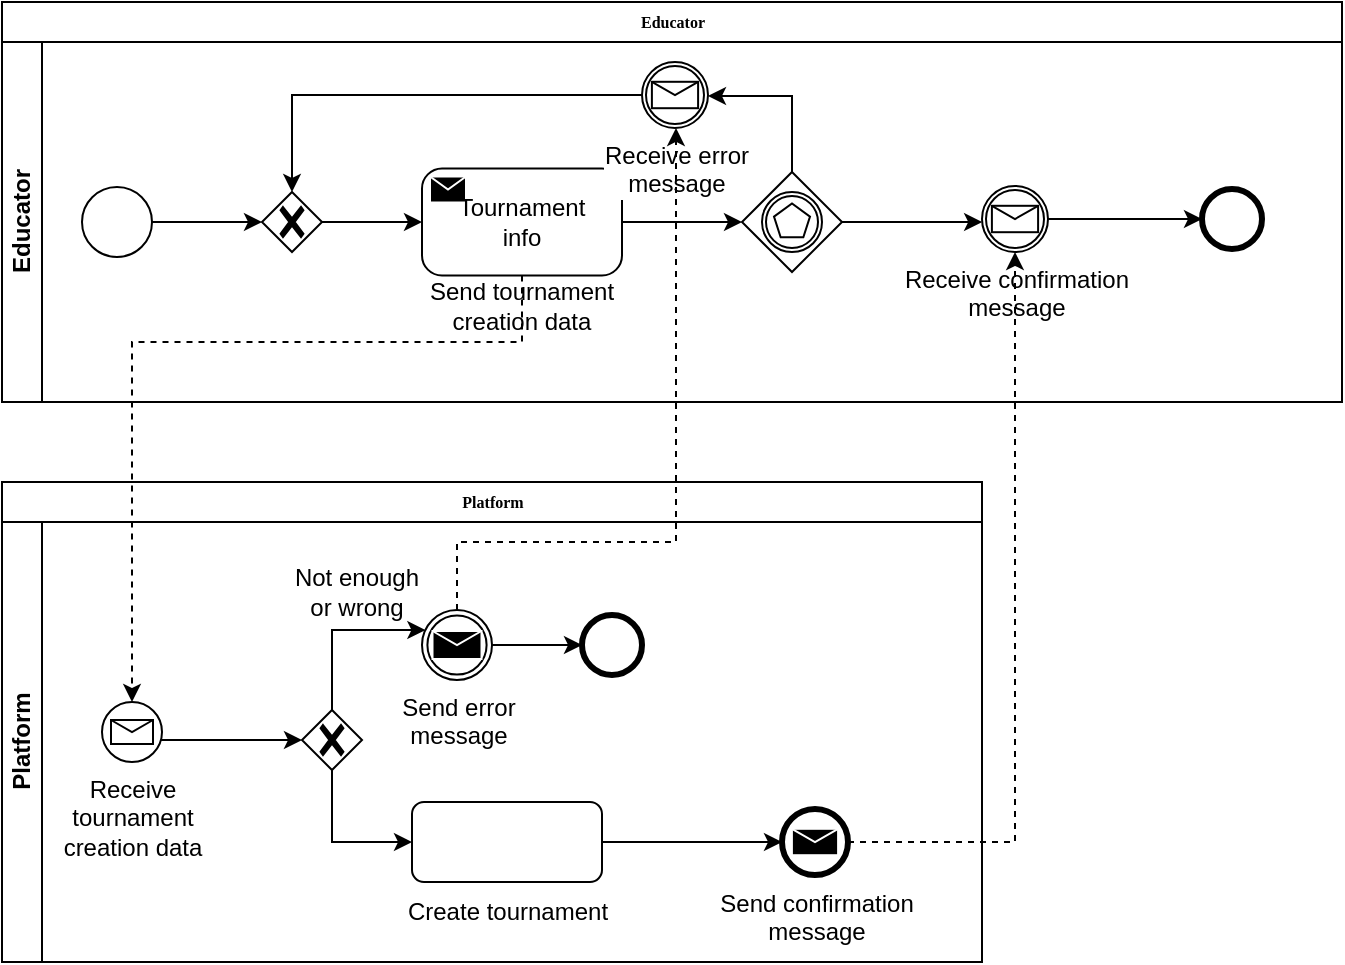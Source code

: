 <mxfile version="21.0.2" type="device"><diagram name="Page-1" id="c7488fd3-1785-93aa-aadb-54a6760d102a"><mxGraphModel dx="1110" dy="624" grid="1" gridSize="10" guides="1" tooltips="1" connect="1" arrows="1" fold="1" page="1" pageScale="1" pageWidth="1100" pageHeight="850" background="none" math="0" shadow="0"><root><mxCell id="0"/><mxCell id="1" parent="0"/><mxCell id="CDbokZhid0h3c1UekMTh-214" value="Educator" style="swimlane;html=1;childLayout=stackLayout;horizontal=1;startSize=20;horizontalStack=0;rounded=0;shadow=0;labelBackgroundColor=none;strokeWidth=1;fontFamily=Verdana;fontSize=8;align=center;" parent="1" vertex="1"><mxGeometry x="60" y="140" width="670" height="200" as="geometry"/></mxCell><mxCell id="CDbokZhid0h3c1UekMTh-215" value="Educator" style="swimlane;html=1;startSize=20;horizontal=0;" parent="CDbokZhid0h3c1UekMTh-214" vertex="1"><mxGeometry y="20" width="670" height="180" as="geometry"/></mxCell><mxCell id="CDbokZhid0h3c1UekMTh-418" style="edgeStyle=orthogonalEdgeStyle;rounded=0;orthogonalLoop=1;jettySize=auto;html=1;entryX=0;entryY=0.5;entryDx=0;entryDy=0;entryPerimeter=0;" parent="CDbokZhid0h3c1UekMTh-215" source="CDbokZhid0h3c1UekMTh-304" target="CDbokZhid0h3c1UekMTh-417" edge="1"><mxGeometry relative="1" as="geometry"/></mxCell><mxCell id="CDbokZhid0h3c1UekMTh-304" value="" style="points=[[0.145,0.145,0],[0.5,0,0],[0.855,0.145,0],[1,0.5,0],[0.855,0.855,0],[0.5,1,0],[0.145,0.855,0],[0,0.5,0]];shape=mxgraph.bpmn.event;html=1;verticalLabelPosition=bottom;labelBackgroundColor=#ffffff;verticalAlign=top;align=center;perimeter=ellipsePerimeter;outlineConnect=0;aspect=fixed;outline=standard;symbol=general;" parent="CDbokZhid0h3c1UekMTh-215" vertex="1"><mxGeometry x="40" y="72.5" width="35" height="35" as="geometry"/></mxCell><mxCell id="CDbokZhid0h3c1UekMTh-419" style="edgeStyle=orthogonalEdgeStyle;rounded=0;orthogonalLoop=1;jettySize=auto;html=1;entryX=0;entryY=0.5;entryDx=0;entryDy=0;entryPerimeter=0;" parent="CDbokZhid0h3c1UekMTh-215" source="CDbokZhid0h3c1UekMTh-417" edge="1"><mxGeometry relative="1" as="geometry"><mxPoint x="210" y="90" as="targetPoint"/></mxGeometry></mxCell><mxCell id="CDbokZhid0h3c1UekMTh-417" value="" style="points=[[0.25,0.25,0],[0.5,0,0],[0.75,0.25,0],[1,0.5,0],[0.75,0.75,0],[0.5,1,0],[0.25,0.75,0],[0,0.5,0]];shape=mxgraph.bpmn.gateway2;html=1;verticalLabelPosition=bottom;labelBackgroundColor=#ffffff;verticalAlign=top;align=center;perimeter=rhombusPerimeter;outlineConnect=0;outline=none;symbol=none;gwType=exclusive;" parent="CDbokZhid0h3c1UekMTh-215" vertex="1"><mxGeometry x="130" y="75" width="30" height="30" as="geometry"/></mxCell><mxCell id="CDbokZhid0h3c1UekMTh-427" style="edgeStyle=orthogonalEdgeStyle;rounded=0;orthogonalLoop=1;jettySize=auto;html=1;entryX=0;entryY=0.5;entryDx=0;entryDy=0;entryPerimeter=0;" parent="CDbokZhid0h3c1UekMTh-215" source="CDbokZhid0h3c1UekMTh-420" target="CDbokZhid0h3c1UekMTh-387" edge="1"><mxGeometry relative="1" as="geometry"/></mxCell><mxCell id="CDbokZhid0h3c1UekMTh-420" value="&lt;div&gt;Tournament &lt;br&gt;&lt;/div&gt;&lt;div&gt;info&lt;br&gt;&lt;/div&gt;" style="points=[[0.25,0,0],[0.5,0,0],[0.75,0,0],[1,0.25,0],[1,0.5,0],[1,0.75,0],[0.75,1,0],[0.5,1,0],[0.25,1,0],[0,0.75,0],[0,0.5,0],[0,0.25,0]];shape=mxgraph.bpmn.task;whiteSpace=wrap;rectStyle=rounded;size=10;html=1;container=1;expand=0;collapsible=0;taskMarker=send;" parent="CDbokZhid0h3c1UekMTh-215" vertex="1"><mxGeometry x="210" y="63.25" width="100" height="53.5" as="geometry"/></mxCell><mxCell id="CDbokZhid0h3c1UekMTh-421" value="Send tournament creation data" style="text;html=1;strokeColor=none;fillColor=none;align=center;verticalAlign=middle;whiteSpace=wrap;rounded=0;" parent="CDbokZhid0h3c1UekMTh-215" vertex="1"><mxGeometry x="205" y="116.75" width="110" height="30" as="geometry"/></mxCell><mxCell id="CDbokZhid0h3c1UekMTh-430" style="edgeStyle=orthogonalEdgeStyle;rounded=0;orthogonalLoop=1;jettySize=auto;html=1;" parent="CDbokZhid0h3c1UekMTh-215" source="CDbokZhid0h3c1UekMTh-387" target="CDbokZhid0h3c1UekMTh-389" edge="1"><mxGeometry relative="1" as="geometry"><Array as="points"><mxPoint x="395" y="27"/></Array></mxGeometry></mxCell><mxCell id="CDbokZhid0h3c1UekMTh-445" style="edgeStyle=orthogonalEdgeStyle;rounded=0;orthogonalLoop=1;jettySize=auto;html=1;" parent="CDbokZhid0h3c1UekMTh-215" source="CDbokZhid0h3c1UekMTh-387" target="CDbokZhid0h3c1UekMTh-444" edge="1"><mxGeometry relative="1" as="geometry"><Array as="points"><mxPoint x="440" y="90"/><mxPoint x="440" y="90"/></Array></mxGeometry></mxCell><mxCell id="CDbokZhid0h3c1UekMTh-387" value="" style="points=[[0.25,0.25,0],[0.5,0,0],[0.75,0.25,0],[1,0.5,0],[0.75,0.75,0],[0.5,1,0],[0.25,0.75,0],[0,0.5,0]];shape=mxgraph.bpmn.gateway2;html=1;verticalLabelPosition=bottom;labelBackgroundColor=#ffffff;verticalAlign=top;align=center;perimeter=rhombusPerimeter;outlineConnect=0;outline=catching;symbol=multiple;" parent="CDbokZhid0h3c1UekMTh-215" vertex="1"><mxGeometry x="370" y="65" width="50" height="50" as="geometry"/></mxCell><mxCell id="CDbokZhid0h3c1UekMTh-431" style="edgeStyle=orthogonalEdgeStyle;rounded=0;orthogonalLoop=1;jettySize=auto;html=1;" parent="CDbokZhid0h3c1UekMTh-215" source="CDbokZhid0h3c1UekMTh-389" target="CDbokZhid0h3c1UekMTh-417" edge="1"><mxGeometry relative="1" as="geometry"/></mxCell><mxCell id="CDbokZhid0h3c1UekMTh-389" value="&lt;div&gt;Receive error &lt;br&gt;&lt;/div&gt;&lt;div&gt;message&lt;br&gt;&lt;/div&gt;" style="points=[[0.145,0.145,0],[0.5,0,0],[0.855,0.145,0],[1,0.5,0],[0.855,0.855,0],[0.5,1,0],[0.145,0.855,0],[0,0.5,0]];shape=mxgraph.bpmn.event;html=1;verticalLabelPosition=bottom;labelBackgroundColor=#ffffff;verticalAlign=top;align=center;perimeter=ellipsePerimeter;outlineConnect=0;aspect=fixed;outline=catching;symbol=message;" parent="CDbokZhid0h3c1UekMTh-215" vertex="1"><mxGeometry x="320" y="10" width="33" height="33" as="geometry"/></mxCell><mxCell id="CDbokZhid0h3c1UekMTh-446" style="edgeStyle=orthogonalEdgeStyle;rounded=0;orthogonalLoop=1;jettySize=auto;html=1;entryX=0;entryY=0.5;entryDx=0;entryDy=0;entryPerimeter=0;" parent="CDbokZhid0h3c1UekMTh-215" source="CDbokZhid0h3c1UekMTh-444" target="CDbokZhid0h3c1UekMTh-407" edge="1"><mxGeometry relative="1" as="geometry"/></mxCell><mxCell id="CDbokZhid0h3c1UekMTh-444" value="&lt;div&gt;Receive confirmation&lt;/div&gt;&lt;div&gt;message&lt;br&gt;&lt;/div&gt;" style="points=[[0.145,0.145,0],[0.5,0,0],[0.855,0.145,0],[1,0.5,0],[0.855,0.855,0],[0.5,1,0],[0.145,0.855,0],[0,0.5,0]];shape=mxgraph.bpmn.event;html=1;verticalLabelPosition=bottom;labelBackgroundColor=#ffffff;verticalAlign=top;align=center;perimeter=ellipsePerimeter;outlineConnect=0;aspect=fixed;outline=catching;symbol=message;" parent="CDbokZhid0h3c1UekMTh-215" vertex="1"><mxGeometry x="490" y="72" width="33" height="33" as="geometry"/></mxCell><mxCell id="CDbokZhid0h3c1UekMTh-407" value="" style="points=[[0.145,0.145,0],[0.5,0,0],[0.855,0.145,0],[1,0.5,0],[0.855,0.855,0],[0.5,1,0],[0.145,0.855,0],[0,0.5,0]];shape=mxgraph.bpmn.event;html=1;verticalLabelPosition=bottom;labelBackgroundColor=#ffffff;verticalAlign=top;align=center;perimeter=ellipsePerimeter;outlineConnect=0;aspect=fixed;outline=end;symbol=terminate2;" parent="CDbokZhid0h3c1UekMTh-215" vertex="1"><mxGeometry x="600" y="73.5" width="30" height="30" as="geometry"/></mxCell><mxCell id="wcTcysF1UTrOcLniAagc-1" value="Platform" style="swimlane;html=1;childLayout=stackLayout;horizontal=1;startSize=20;horizontalStack=0;rounded=0;shadow=0;labelBackgroundColor=none;strokeWidth=1;fontFamily=Verdana;fontSize=8;align=center;" vertex="1" parent="1"><mxGeometry x="60" y="380" width="490" height="240" as="geometry"/></mxCell><mxCell id="wcTcysF1UTrOcLniAagc-18" value="Platform" style="swimlane;html=1;startSize=20;horizontal=0;" vertex="1" parent="wcTcysF1UTrOcLniAagc-1"><mxGeometry y="20" width="490" height="220" as="geometry"/></mxCell><mxCell id="wcTcysF1UTrOcLniAagc-19" style="edgeStyle=orthogonalEdgeStyle;rounded=0;orthogonalLoop=1;jettySize=auto;html=1;entryX=0;entryY=0.5;entryDx=0;entryDy=0;entryPerimeter=0;" edge="1" parent="wcTcysF1UTrOcLniAagc-18" source="wcTcysF1UTrOcLniAagc-34" target="wcTcysF1UTrOcLniAagc-23"><mxGeometry relative="1" as="geometry"><mxPoint x="83" y="109" as="sourcePoint"/><Array as="points"><mxPoint x="100" y="109"/><mxPoint x="100" y="109"/></Array></mxGeometry></mxCell><mxCell id="wcTcysF1UTrOcLniAagc-21" style="edgeStyle=orthogonalEdgeStyle;rounded=0;orthogonalLoop=1;jettySize=auto;html=1;" edge="1" parent="wcTcysF1UTrOcLniAagc-18" source="wcTcysF1UTrOcLniAagc-23" target="wcTcysF1UTrOcLniAagc-25"><mxGeometry relative="1" as="geometry"><Array as="points"><mxPoint x="165" y="54"/></Array></mxGeometry></mxCell><mxCell id="wcTcysF1UTrOcLniAagc-22" style="edgeStyle=orthogonalEdgeStyle;rounded=0;orthogonalLoop=1;jettySize=auto;html=1;" edge="1" parent="wcTcysF1UTrOcLniAagc-18" source="wcTcysF1UTrOcLniAagc-23" target="wcTcysF1UTrOcLniAagc-28"><mxGeometry relative="1" as="geometry"><Array as="points"><mxPoint x="165" y="160"/></Array></mxGeometry></mxCell><mxCell id="wcTcysF1UTrOcLniAagc-23" value="" style="points=[[0.25,0.25,0],[0.5,0,0],[0.75,0.25,0],[1,0.5,0],[0.75,0.75,0],[0.5,1,0],[0.25,0.75,0],[0,0.5,0]];shape=mxgraph.bpmn.gateway2;html=1;verticalLabelPosition=bottom;labelBackgroundColor=#ffffff;verticalAlign=top;align=center;perimeter=rhombusPerimeter;outlineConnect=0;outline=none;symbol=none;gwType=exclusive;" vertex="1" parent="wcTcysF1UTrOcLniAagc-18"><mxGeometry x="150" y="94" width="30" height="30" as="geometry"/></mxCell><mxCell id="wcTcysF1UTrOcLniAagc-24" style="edgeStyle=orthogonalEdgeStyle;rounded=0;orthogonalLoop=1;jettySize=auto;html=1;" edge="1" parent="wcTcysF1UTrOcLniAagc-18" source="wcTcysF1UTrOcLniAagc-25" target="wcTcysF1UTrOcLniAagc-30"><mxGeometry relative="1" as="geometry"/></mxCell><mxCell id="wcTcysF1UTrOcLniAagc-25" value="&lt;div&gt;Send error &lt;br&gt;&lt;/div&gt;&lt;div&gt;message&lt;br&gt;&lt;/div&gt;" style="points=[[0.145,0.145,0],[0.5,0,0],[0.855,0.145,0],[1,0.5,0],[0.855,0.855,0],[0.5,1,0],[0.145,0.855,0],[0,0.5,0]];shape=mxgraph.bpmn.event;html=1;verticalLabelPosition=bottom;labelBackgroundColor=#ffffff;verticalAlign=top;align=center;perimeter=ellipsePerimeter;outlineConnect=0;aspect=fixed;outline=throwing;symbol=message;" vertex="1" parent="wcTcysF1UTrOcLniAagc-18"><mxGeometry x="210.001" y="44" width="35" height="35" as="geometry"/></mxCell><mxCell id="wcTcysF1UTrOcLniAagc-26" value="&lt;div&gt;Not enough&lt;/div&gt;&lt;div&gt;or wrong&lt;br&gt;&lt;/div&gt;" style="text;html=1;strokeColor=none;fillColor=none;align=center;verticalAlign=middle;whiteSpace=wrap;rounded=0;" vertex="1" parent="wcTcysF1UTrOcLniAagc-18"><mxGeometry x="135" y="20" width="85" height="30" as="geometry"/></mxCell><mxCell id="wcTcysF1UTrOcLniAagc-27" style="edgeStyle=orthogonalEdgeStyle;rounded=0;orthogonalLoop=1;jettySize=auto;html=1;entryX=0;entryY=0.5;entryDx=0;entryDy=0;entryPerimeter=0;" edge="1" parent="wcTcysF1UTrOcLniAagc-18" source="wcTcysF1UTrOcLniAagc-28" target="wcTcysF1UTrOcLniAagc-31"><mxGeometry relative="1" as="geometry"/></mxCell><mxCell id="wcTcysF1UTrOcLniAagc-28" value="" style="rounded=1;whiteSpace=wrap;html=1;" vertex="1" parent="wcTcysF1UTrOcLniAagc-18"><mxGeometry x="205" y="140" width="95" height="40" as="geometry"/></mxCell><mxCell id="wcTcysF1UTrOcLniAagc-29" value="Create tournament" style="text;html=1;strokeColor=none;fillColor=none;align=center;verticalAlign=middle;whiteSpace=wrap;rounded=0;" vertex="1" parent="wcTcysF1UTrOcLniAagc-18"><mxGeometry x="197.5" y="180" width="110" height="30" as="geometry"/></mxCell><mxCell id="wcTcysF1UTrOcLniAagc-30" value="" style="points=[[0.145,0.145,0],[0.5,0,0],[0.855,0.145,0],[1,0.5,0],[0.855,0.855,0],[0.5,1,0],[0.145,0.855,0],[0,0.5,0]];shape=mxgraph.bpmn.event;html=1;verticalLabelPosition=bottom;labelBackgroundColor=#ffffff;verticalAlign=top;align=center;perimeter=ellipsePerimeter;outlineConnect=0;aspect=fixed;outline=end;symbol=terminate2;" vertex="1" parent="wcTcysF1UTrOcLniAagc-18"><mxGeometry x="290" y="46.5" width="30" height="30" as="geometry"/></mxCell><mxCell id="wcTcysF1UTrOcLniAagc-31" value="&lt;div&gt;Send confirmation&lt;/div&gt;&lt;div&gt;message&lt;br&gt;&lt;/div&gt;" style="points=[[0.145,0.145,0],[0.5,0,0],[0.855,0.145,0],[1,0.5,0],[0.855,0.855,0],[0.5,1,0],[0.145,0.855,0],[0,0.5,0]];shape=mxgraph.bpmn.event;html=1;verticalLabelPosition=bottom;labelBackgroundColor=#ffffff;verticalAlign=top;align=center;perimeter=ellipsePerimeter;outlineConnect=0;aspect=fixed;outline=end;symbol=message;" vertex="1" parent="wcTcysF1UTrOcLniAagc-18"><mxGeometry x="390" y="143.5" width="33" height="33" as="geometry"/></mxCell><mxCell id="wcTcysF1UTrOcLniAagc-34" value="&lt;div&gt;Receive&lt;/div&gt;&lt;div&gt;tournament&lt;/div&gt;&lt;div&gt;creation data&lt;br&gt;&lt;/div&gt;" style="points=[[0.145,0.145,0],[0.5,0,0],[0.855,0.145,0],[1,0.5,0],[0.855,0.855,0],[0.5,1,0],[0.145,0.855,0],[0,0.5,0]];shape=mxgraph.bpmn.event;html=1;verticalLabelPosition=bottom;labelBackgroundColor=#ffffff;verticalAlign=top;align=center;perimeter=ellipsePerimeter;outlineConnect=0;aspect=fixed;outline=standard;symbol=message;" vertex="1" parent="wcTcysF1UTrOcLniAagc-18"><mxGeometry x="50" y="90" width="30" height="30" as="geometry"/></mxCell><mxCell id="wcTcysF1UTrOcLniAagc-35" style="edgeStyle=orthogonalEdgeStyle;rounded=0;orthogonalLoop=1;jettySize=auto;html=1;dashed=1;" edge="1" parent="1" source="CDbokZhid0h3c1UekMTh-420" target="wcTcysF1UTrOcLniAagc-34"><mxGeometry relative="1" as="geometry"><Array as="points"><mxPoint x="320" y="310"/><mxPoint x="125" y="310"/></Array></mxGeometry></mxCell><mxCell id="wcTcysF1UTrOcLniAagc-36" style="edgeStyle=orthogonalEdgeStyle;rounded=0;orthogonalLoop=1;jettySize=auto;html=1;dashed=1;" edge="1" parent="1" source="wcTcysF1UTrOcLniAagc-25" target="CDbokZhid0h3c1UekMTh-389"><mxGeometry relative="1" as="geometry"><Array as="points"><mxPoint x="288" y="410"/><mxPoint x="397" y="410"/></Array></mxGeometry></mxCell><mxCell id="wcTcysF1UTrOcLniAagc-37" style="edgeStyle=orthogonalEdgeStyle;rounded=0;orthogonalLoop=1;jettySize=auto;html=1;dashed=1;" edge="1" parent="1" source="wcTcysF1UTrOcLniAagc-31" target="CDbokZhid0h3c1UekMTh-444"><mxGeometry relative="1" as="geometry"/></mxCell></root></mxGraphModel></diagram></mxfile>